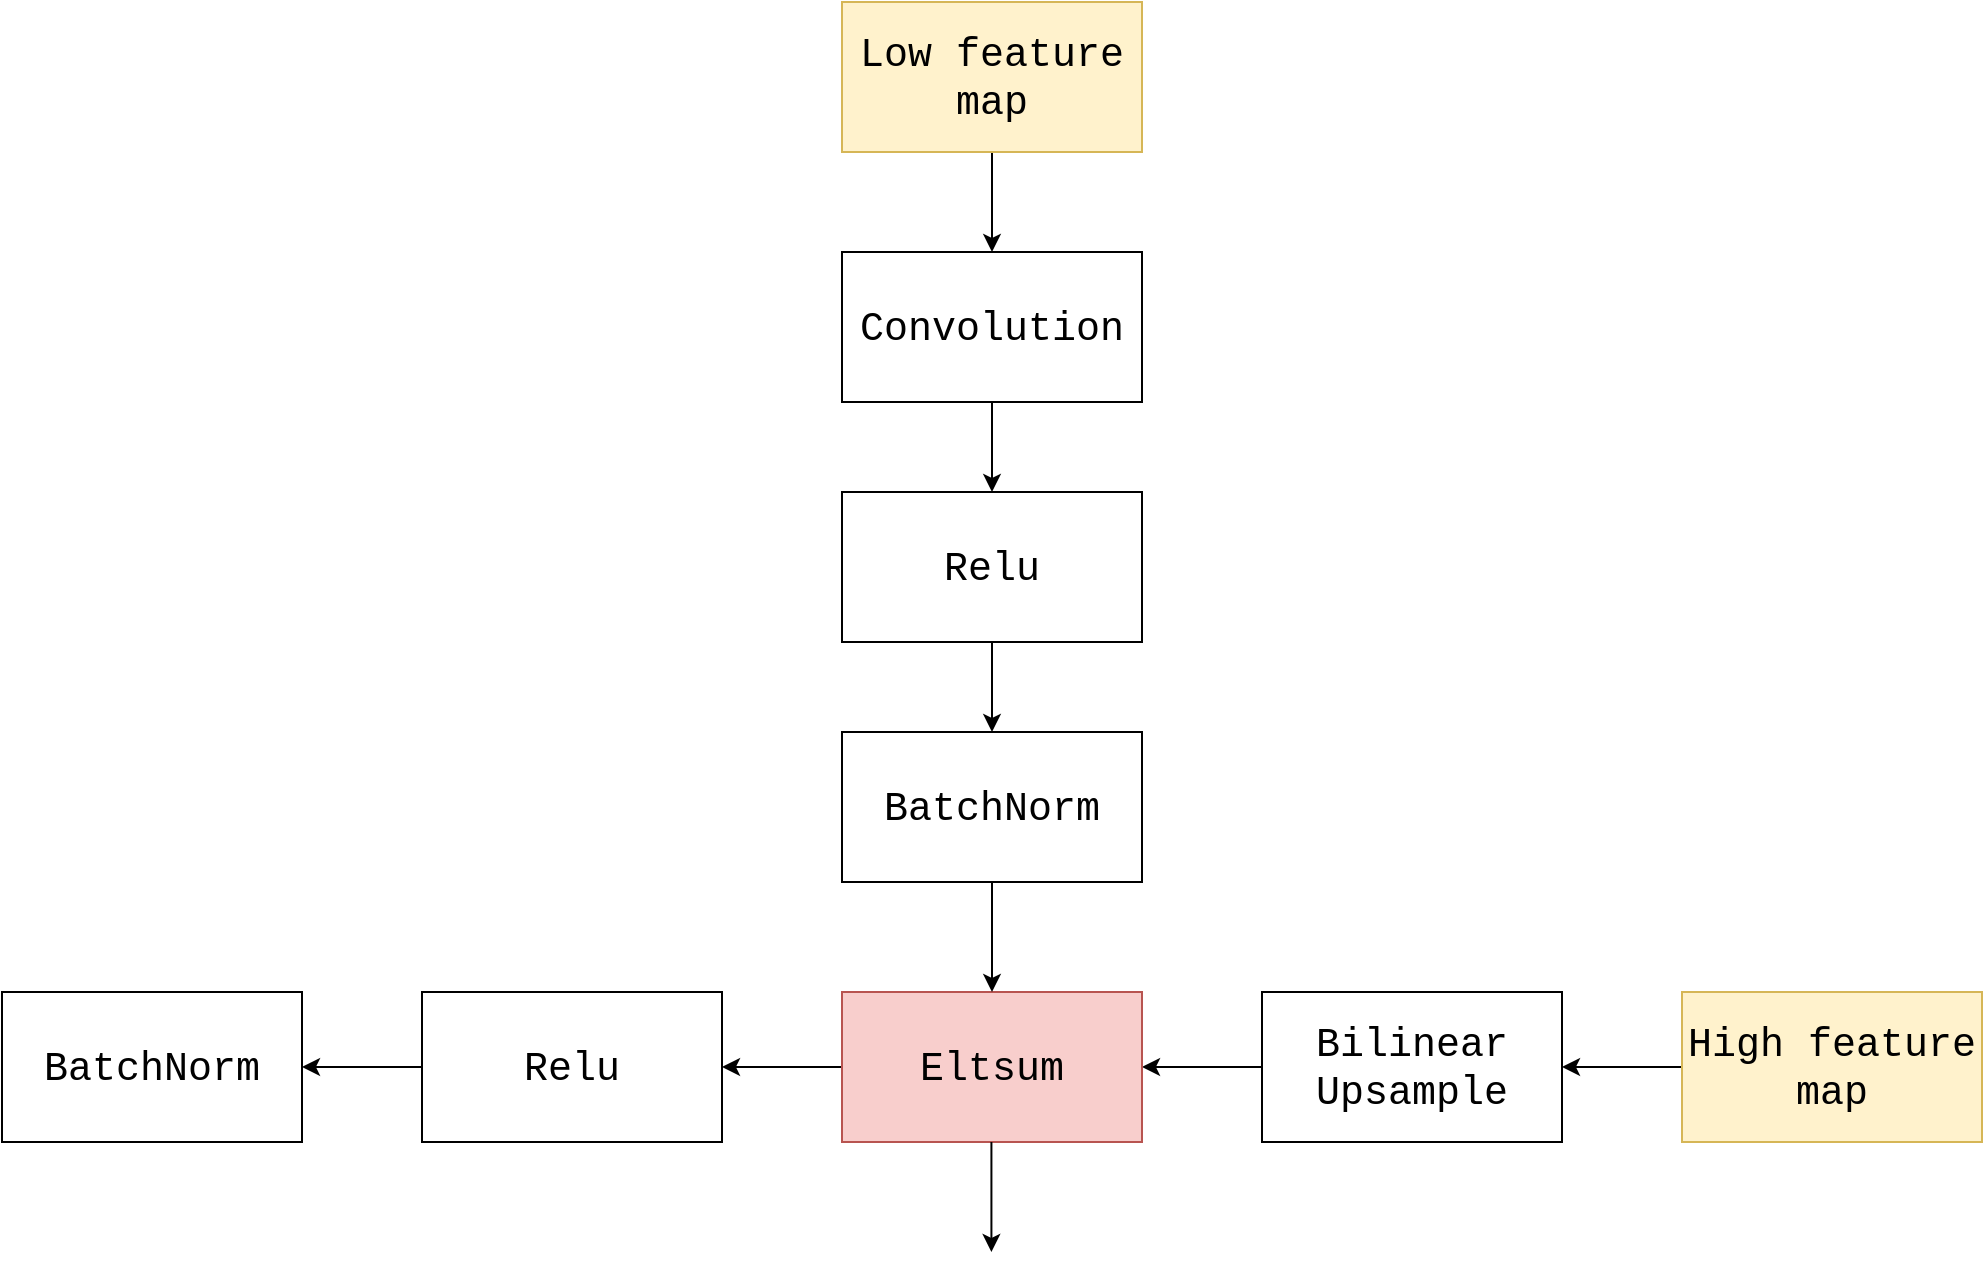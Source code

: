 <mxfile version="21.6.1" type="device">
  <diagram name="Page-1" id="B3fTKQre_OQITpEcB2sk">
    <mxGraphModel dx="2072" dy="2312" grid="1" gridSize="10" guides="1" tooltips="1" connect="1" arrows="1" fold="1" page="1" pageScale="1" pageWidth="850" pageHeight="1100" math="0" shadow="0">
      <root>
        <mxCell id="0" />
        <mxCell id="1" parent="0" />
        <mxCell id="MKc4D5dUpSHkPBfCjosq-9" style="edgeStyle=orthogonalEdgeStyle;rounded=0;orthogonalLoop=1;jettySize=auto;html=1;exitX=0.5;exitY=1;exitDx=0;exitDy=0;entryX=0.5;entryY=0;entryDx=0;entryDy=0;fontFamily=Courier New;" parent="1" source="U6WOyn71ZmdwlsF5l4Zr-2" target="U6WOyn71ZmdwlsF5l4Zr-4" edge="1">
          <mxGeometry relative="1" as="geometry" />
        </mxCell>
        <mxCell id="U6WOyn71ZmdwlsF5l4Zr-2" value="Low feature map" style="rounded=0;whiteSpace=wrap;html=1;fontSize=20;fontFamily=Courier New;fillColor=#fff2cc;strokeColor=#d6b656;" parent="1" vertex="1">
          <mxGeometry x="470" y="-75" width="150" height="75" as="geometry" />
        </mxCell>
        <mxCell id="MKc4D5dUpSHkPBfCjosq-3" style="edgeStyle=orthogonalEdgeStyle;rounded=0;orthogonalLoop=1;jettySize=auto;html=1;exitX=0;exitY=0.5;exitDx=0;exitDy=0;entryX=1;entryY=0.5;entryDx=0;entryDy=0;fontFamily=Courier New;" parent="1" source="U6WOyn71ZmdwlsF5l4Zr-3" target="U6WOyn71ZmdwlsF5l4Zr-5" edge="1">
          <mxGeometry relative="1" as="geometry" />
        </mxCell>
        <mxCell id="U6WOyn71ZmdwlsF5l4Zr-3" value="Bilinear Upsample" style="rounded=0;whiteSpace=wrap;html=1;fontSize=20;fontFamily=Courier New;" parent="1" vertex="1">
          <mxGeometry x="680" y="420" width="150" height="75" as="geometry" />
        </mxCell>
        <mxCell id="MKc4D5dUpSHkPBfCjosq-8" style="edgeStyle=orthogonalEdgeStyle;rounded=0;orthogonalLoop=1;jettySize=auto;html=1;exitX=0.5;exitY=1;exitDx=0;exitDy=0;entryX=0.5;entryY=0;entryDx=0;entryDy=0;fontFamily=Courier New;" parent="1" source="U6WOyn71ZmdwlsF5l4Zr-4" target="Zbj_3QLa3aSNgAvCiVkT-2" edge="1">
          <mxGeometry relative="1" as="geometry" />
        </mxCell>
        <mxCell id="U6WOyn71ZmdwlsF5l4Zr-4" value="Convolution" style="rounded=0;whiteSpace=wrap;html=1;fontSize=20;fontFamily=Courier New;" parent="1" vertex="1">
          <mxGeometry x="470" y="50" width="150" height="75" as="geometry" />
        </mxCell>
        <mxCell id="MKc4D5dUpSHkPBfCjosq-4" style="edgeStyle=orthogonalEdgeStyle;rounded=0;orthogonalLoop=1;jettySize=auto;html=1;exitX=0;exitY=0.5;exitDx=0;exitDy=0;entryX=1;entryY=0.5;entryDx=0;entryDy=0;fontFamily=Courier New;" parent="1" source="U6WOyn71ZmdwlsF5l4Zr-5" target="U6WOyn71ZmdwlsF5l4Zr-6" edge="1">
          <mxGeometry relative="1" as="geometry" />
        </mxCell>
        <mxCell id="U6WOyn71ZmdwlsF5l4Zr-5" value="Eltsum" style="rounded=0;whiteSpace=wrap;html=1;fontSize=20;fontFamily=Courier New;fillColor=#f8cecc;strokeColor=#b85450;" parent="1" vertex="1">
          <mxGeometry x="470" y="420" width="150" height="75" as="geometry" />
        </mxCell>
        <mxCell id="MKc4D5dUpSHkPBfCjosq-5" style="edgeStyle=orthogonalEdgeStyle;rounded=0;orthogonalLoop=1;jettySize=auto;html=1;exitX=0;exitY=0.5;exitDx=0;exitDy=0;entryX=1;entryY=0.5;entryDx=0;entryDy=0;fontFamily=Courier New;" parent="1" source="U6WOyn71ZmdwlsF5l4Zr-6" target="fRAnFsiJdHVXxAqz2-3O-1" edge="1">
          <mxGeometry relative="1" as="geometry" />
        </mxCell>
        <mxCell id="U6WOyn71ZmdwlsF5l4Zr-6" value="Relu" style="rounded=0;whiteSpace=wrap;html=1;fontSize=20;fontFamily=Courier New;" parent="1" vertex="1">
          <mxGeometry x="260" y="420" width="150" height="75" as="geometry" />
        </mxCell>
        <mxCell id="MKc4D5dUpSHkPBfCjosq-2" style="edgeStyle=orthogonalEdgeStyle;rounded=0;orthogonalLoop=1;jettySize=auto;html=1;exitX=0;exitY=0.5;exitDx=0;exitDy=0;entryX=1;entryY=0.5;entryDx=0;entryDy=0;fontFamily=Courier New;" parent="1" source="Ma0rsBWwHcaHnorrLQAk-1" target="U6WOyn71ZmdwlsF5l4Zr-3" edge="1">
          <mxGeometry relative="1" as="geometry" />
        </mxCell>
        <mxCell id="Ma0rsBWwHcaHnorrLQAk-1" value="High feature map" style="rounded=0;whiteSpace=wrap;html=1;fontSize=20;fontFamily=Courier New;fillColor=#fff2cc;strokeColor=#d6b656;" parent="1" vertex="1">
          <mxGeometry x="890" y="420" width="150" height="75" as="geometry" />
        </mxCell>
        <mxCell id="fRAnFsiJdHVXxAqz2-3O-1" value="BatchNorm" style="rounded=0;whiteSpace=wrap;html=1;fontSize=20;fontFamily=Courier New;" parent="1" vertex="1">
          <mxGeometry x="50" y="420" width="150" height="75" as="geometry" />
        </mxCell>
        <mxCell id="MKc4D5dUpSHkPBfCjosq-7" style="edgeStyle=orthogonalEdgeStyle;rounded=0;orthogonalLoop=1;jettySize=auto;html=1;exitX=0.5;exitY=1;exitDx=0;exitDy=0;entryX=0.5;entryY=0;entryDx=0;entryDy=0;fontFamily=Courier New;" parent="1" source="Zbj_3QLa3aSNgAvCiVkT-2" target="Zbj_3QLa3aSNgAvCiVkT-4" edge="1">
          <mxGeometry relative="1" as="geometry" />
        </mxCell>
        <mxCell id="Zbj_3QLa3aSNgAvCiVkT-2" value="Relu" style="rounded=0;whiteSpace=wrap;html=1;fontSize=20;fontFamily=Courier New;" parent="1" vertex="1">
          <mxGeometry x="470" y="170" width="150" height="75" as="geometry" />
        </mxCell>
        <mxCell id="MKc4D5dUpSHkPBfCjosq-6" style="edgeStyle=orthogonalEdgeStyle;rounded=0;orthogonalLoop=1;jettySize=auto;html=1;exitX=0.5;exitY=1;exitDx=0;exitDy=0;entryX=0.5;entryY=0;entryDx=0;entryDy=0;fontFamily=Courier New;" parent="1" source="Zbj_3QLa3aSNgAvCiVkT-4" target="U6WOyn71ZmdwlsF5l4Zr-5" edge="1">
          <mxGeometry relative="1" as="geometry" />
        </mxCell>
        <mxCell id="Zbj_3QLa3aSNgAvCiVkT-4" value="BatchNorm" style="rounded=0;whiteSpace=wrap;html=1;fontSize=20;fontFamily=Courier New;" parent="1" vertex="1">
          <mxGeometry x="470" y="290" width="150" height="75" as="geometry" />
        </mxCell>
        <mxCell id="8r_GpL_h3Wy5fYk0oxyv-1" style="edgeStyle=orthogonalEdgeStyle;rounded=0;orthogonalLoop=1;jettySize=auto;html=1;exitX=0.5;exitY=1;exitDx=0;exitDy=0;entryX=0.5;entryY=0;entryDx=0;entryDy=0;fontFamily=Courier New;" edge="1" parent="1">
          <mxGeometry relative="1" as="geometry">
            <mxPoint x="544.71" y="495" as="sourcePoint" />
            <mxPoint x="544.71" y="550" as="targetPoint" />
          </mxGeometry>
        </mxCell>
      </root>
    </mxGraphModel>
  </diagram>
</mxfile>
